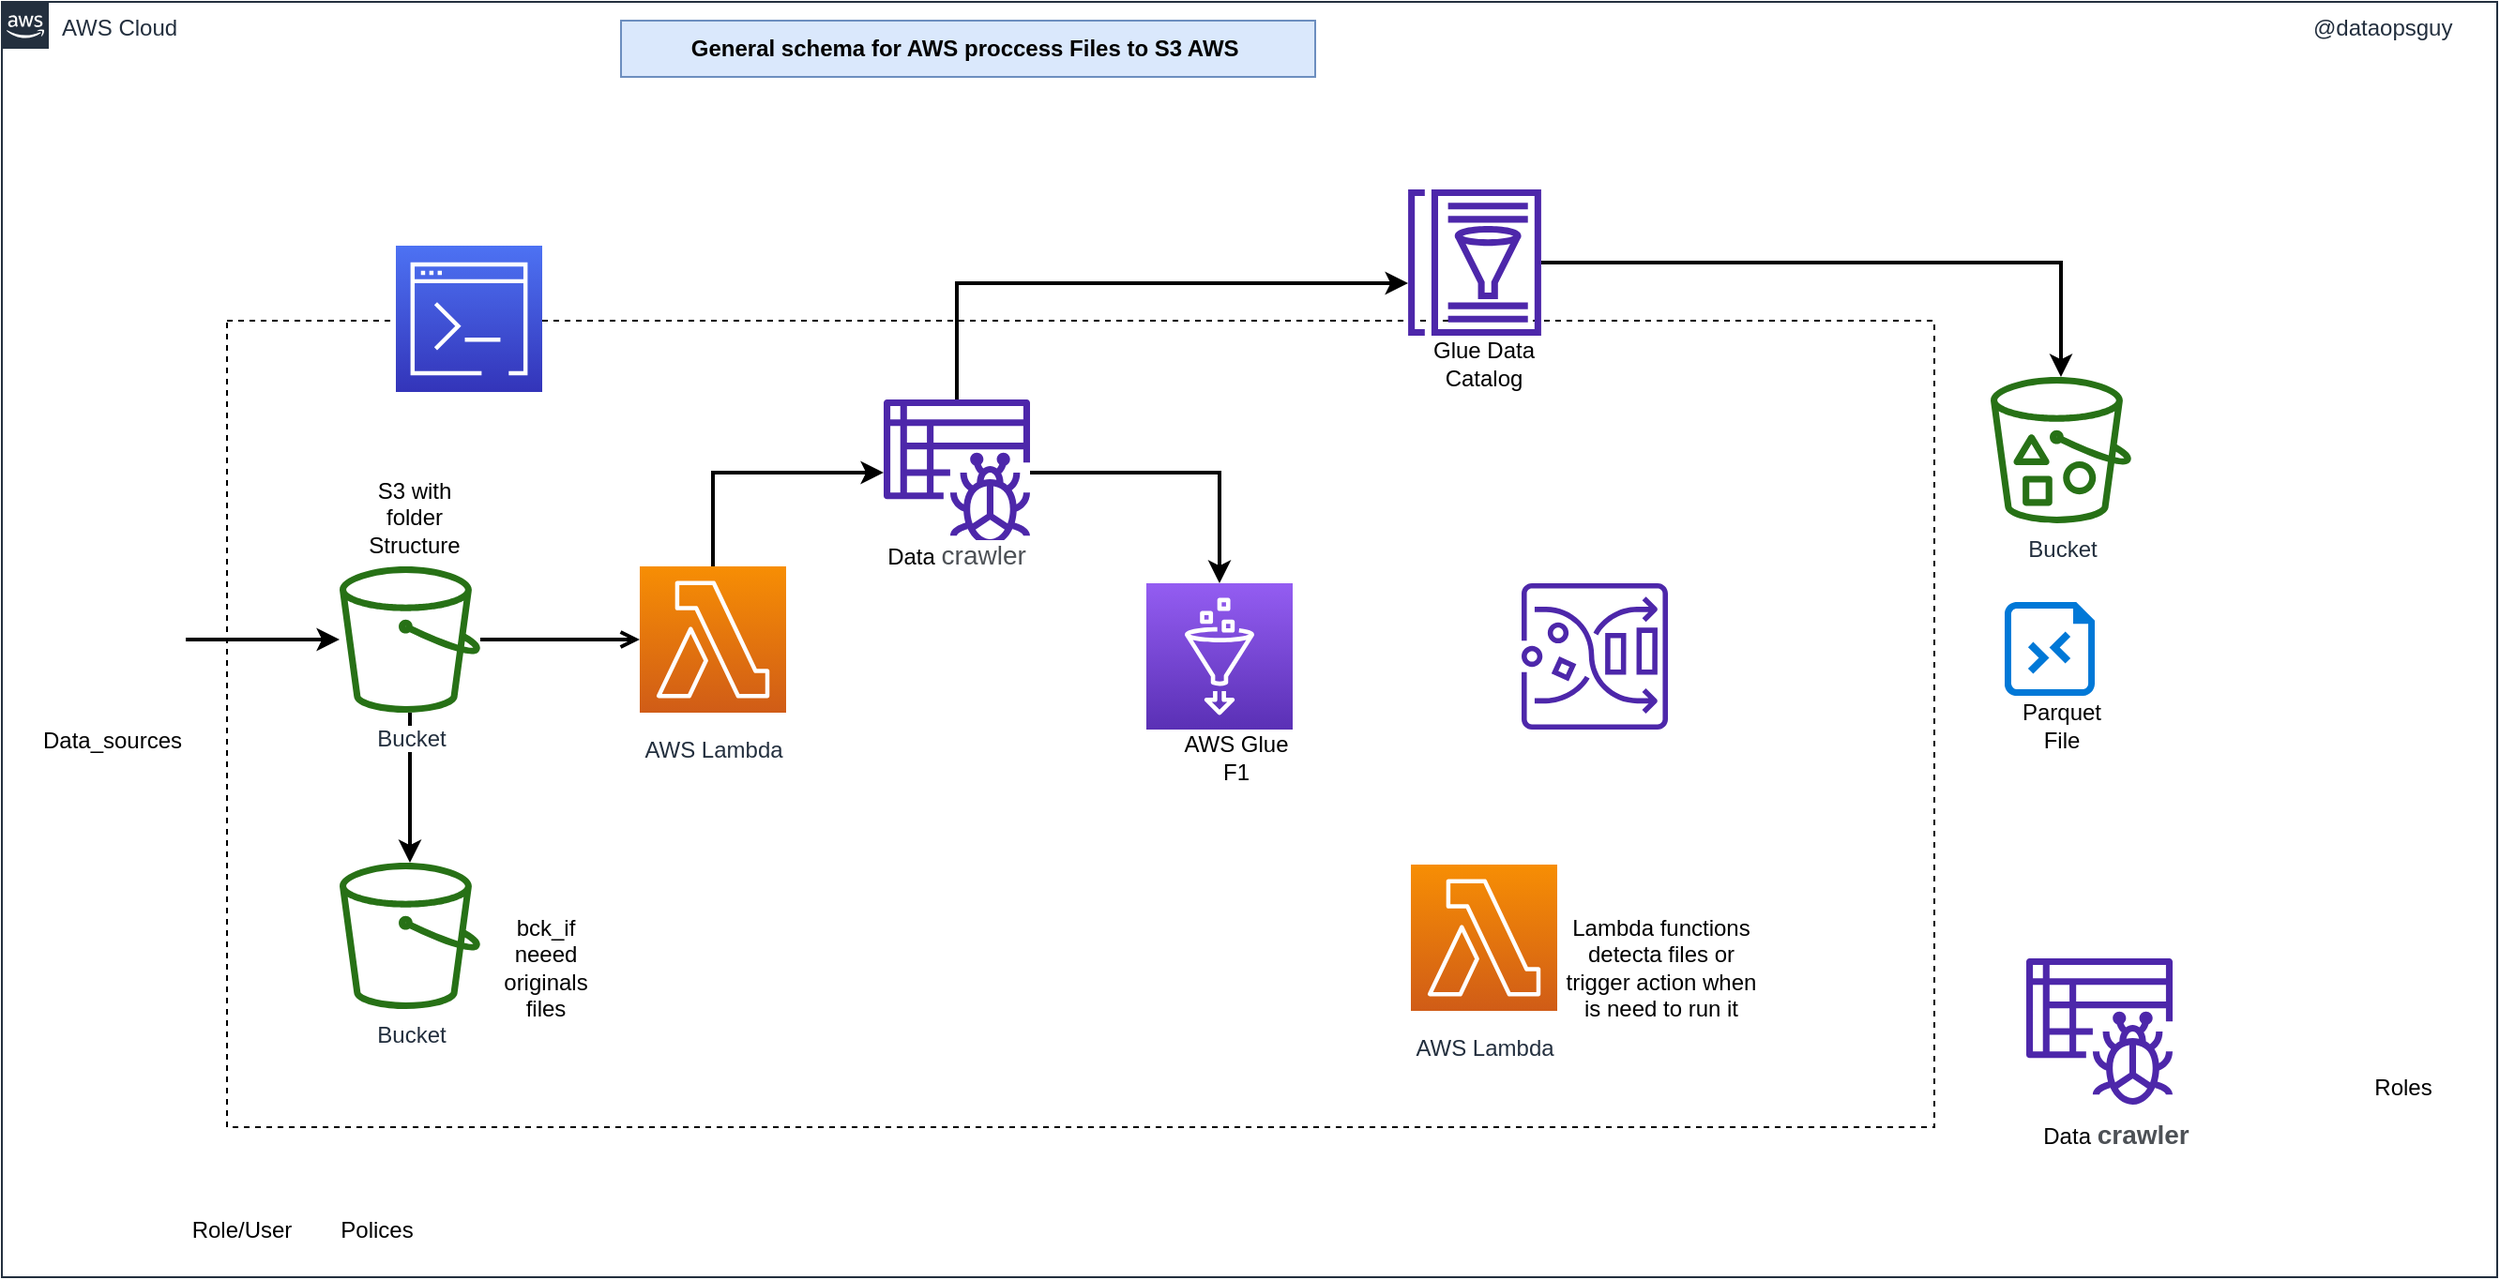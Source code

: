 <mxfile version="20.3.0" type="github" pages="2">
  <diagram name="AWS_S3_Glue" id="YycMQG0jKVHck7Y0xzeI">
    <mxGraphModel dx="1422" dy="762" grid="1" gridSize="10" guides="1" tooltips="1" connect="1" arrows="1" fold="1" page="1" pageScale="1" pageWidth="2336" pageHeight="1654" math="0" shadow="0">
      <root>
        <mxCell id="27Ol19HIDqQMcz8ErLN1-0" />
        <mxCell id="27Ol19HIDqQMcz8ErLN1-1" parent="27Ol19HIDqQMcz8ErLN1-0" />
        <mxCell id="27Ol19HIDqQMcz8ErLN1-3" value="AWS Cloud" style="points=[[0,0],[0.25,0],[0.5,0],[0.75,0],[1,0],[1,0.25],[1,0.5],[1,0.75],[1,1],[0.75,1],[0.5,1],[0.25,1],[0,1],[0,0.75],[0,0.5],[0,0.25]];outlineConnect=0;gradientColor=none;html=1;whiteSpace=wrap;fontSize=12;fontStyle=0;shape=mxgraph.aws4.group;grIcon=mxgraph.aws4.group_aws_cloud_alt;strokeColor=#232F3E;fillColor=none;verticalAlign=top;align=left;spacingLeft=30;fontColor=#232F3E;dashed=0;labelBackgroundColor=#ffffff;container=1;pointerEvents=0;collapsible=0;recursiveResize=0;" parent="27Ol19HIDqQMcz8ErLN1-1" vertex="1">
          <mxGeometry x="50" y="80" width="1330" height="680" as="geometry" />
        </mxCell>
        <mxCell id="27Ol19HIDqQMcz8ErLN1-4" style="edgeStyle=orthogonalEdgeStyle;rounded=0;orthogonalLoop=1;jettySize=auto;html=1;strokeWidth=2;" parent="27Ol19HIDqQMcz8ErLN1-3" source="27Ol19HIDqQMcz8ErLN1-5" target="27Ol19HIDqQMcz8ErLN1-6" edge="1">
          <mxGeometry relative="1" as="geometry" />
        </mxCell>
        <mxCell id="27Ol19HIDqQMcz8ErLN1-5" value="" style="shape=image;html=1;verticalAlign=top;verticalLabelPosition=bottom;labelBackgroundColor=#ffffff;imageAspect=0;aspect=fixed;image=https://cdn1.iconfinder.com/data/icons/bootstrap-vol-3/16/filetype-csv-128.png" parent="27Ol19HIDqQMcz8ErLN1-3" vertex="1">
          <mxGeometry x="20" y="301" width="78" height="78" as="geometry" />
        </mxCell>
        <mxCell id="BuzA3Bi35Psj4LvPRwkX-13" value="" style="edgeStyle=orthogonalEdgeStyle;rounded=0;orthogonalLoop=1;jettySize=auto;html=1;strokeWidth=2;" parent="27Ol19HIDqQMcz8ErLN1-3" source="27Ol19HIDqQMcz8ErLN1-6" target="BuzA3Bi35Psj4LvPRwkX-12" edge="1">
          <mxGeometry relative="1" as="geometry" />
        </mxCell>
        <mxCell id="27Ol19HIDqQMcz8ErLN1-6" value="Bucket" style="outlineConnect=0;fontColor=#232F3E;gradientColor=none;fillColor=#277116;strokeColor=none;dashed=0;verticalLabelPosition=bottom;verticalAlign=top;align=center;html=1;fontSize=12;fontStyle=0;aspect=fixed;pointerEvents=1;shape=mxgraph.aws4.bucket;labelBackgroundColor=#ffffff;" parent="27Ol19HIDqQMcz8ErLN1-3" vertex="1">
          <mxGeometry x="180" y="301" width="75" height="78" as="geometry" />
        </mxCell>
        <mxCell id="27Ol19HIDqQMcz8ErLN1-2" value="" style="rounded=0;whiteSpace=wrap;html=1;labelBackgroundColor=none;fillColor=none;dashed=1;container=1;pointerEvents=0;collapsible=0;recursiveResize=0;" parent="27Ol19HIDqQMcz8ErLN1-3" vertex="1">
          <mxGeometry x="120" y="170" width="910" height="430" as="geometry" />
        </mxCell>
        <mxCell id="BuzA3Bi35Psj4LvPRwkX-25" style="edgeStyle=orthogonalEdgeStyle;rounded=0;orthogonalLoop=1;jettySize=auto;html=1;strokeWidth=2;" parent="27Ol19HIDqQMcz8ErLN1-2" source="27Ol19HIDqQMcz8ErLN1-26" target="X7rByN3R1TnToOI3u63U-4" edge="1">
          <mxGeometry relative="1" as="geometry">
            <Array as="points">
              <mxPoint x="259" y="81" />
            </Array>
          </mxGeometry>
        </mxCell>
        <mxCell id="27Ol19HIDqQMcz8ErLN1-26" value="AWS Lambda" style="outlineConnect=0;fontColor=#232F3E;gradientColor=#F78E04;gradientDirection=north;fillColor=#D05C17;strokeColor=#ffffff;dashed=0;verticalLabelPosition=bottom;verticalAlign=top;align=center;html=1;fontSize=12;fontStyle=0;aspect=fixed;shape=mxgraph.aws4.resourceIcon;resIcon=mxgraph.aws4.lambda;labelBackgroundColor=#ffffff;spacingTop=6;" parent="27Ol19HIDqQMcz8ErLN1-2" vertex="1">
          <mxGeometry x="220" y="131" width="78" height="78" as="geometry" />
        </mxCell>
        <mxCell id="X7rByN3R1TnToOI3u63U-4" value="" style="sketch=0;outlineConnect=0;fontColor=#232F3E;gradientColor=none;fillColor=#4D27AA;strokeColor=none;dashed=0;verticalLabelPosition=bottom;verticalAlign=top;align=center;html=1;fontSize=12;fontStyle=0;aspect=fixed;pointerEvents=1;shape=mxgraph.aws4.glue_crawlers;" parent="27Ol19HIDqQMcz8ErLN1-2" vertex="1">
          <mxGeometry x="350" y="42" width="78" height="78" as="geometry" />
        </mxCell>
        <mxCell id="X7rByN3R1TnToOI3u63U-3" value="" style="sketch=0;points=[[0,0,0],[0.25,0,0],[0.5,0,0],[0.75,0,0],[1,0,0],[0,1,0],[0.25,1,0],[0.5,1,0],[0.75,1,0],[1,1,0],[0,0.25,0],[0,0.5,0],[0,0.75,0],[1,0.25,0],[1,0.5,0],[1,0.75,0]];outlineConnect=0;fontColor=#232F3E;gradientColor=#4D72F3;gradientDirection=north;fillColor=#3334B9;strokeColor=#ffffff;dashed=0;verticalLabelPosition=bottom;verticalAlign=top;align=center;html=1;fontSize=12;fontStyle=0;aspect=fixed;shape=mxgraph.aws4.resourceIcon;resIcon=mxgraph.aws4.command_line_interface;" parent="27Ol19HIDqQMcz8ErLN1-2" vertex="1">
          <mxGeometry x="90" y="-40" width="78" height="78" as="geometry" />
        </mxCell>
        <mxCell id="X7rByN3R1TnToOI3u63U-2" value="" style="sketch=0;points=[[0,0,0],[0.25,0,0],[0.5,0,0],[0.75,0,0],[1,0,0],[0,1,0],[0.25,1,0],[0.5,1,0],[0.75,1,0],[1,1,0],[0,0.25,0],[0,0.5,0],[0,0.75,0],[1,0.25,0],[1,0.5,0],[1,0.75,0]];outlineConnect=0;fontColor=#232F3E;gradientColor=#945DF2;gradientDirection=north;fillColor=#5A30B5;strokeColor=#ffffff;dashed=0;verticalLabelPosition=bottom;verticalAlign=top;align=center;html=1;fontSize=12;fontStyle=0;aspect=fixed;shape=mxgraph.aws4.resourceIcon;resIcon=mxgraph.aws4.glue;" parent="27Ol19HIDqQMcz8ErLN1-2" vertex="1">
          <mxGeometry x="490" y="140" width="78" height="78" as="geometry" />
        </mxCell>
        <mxCell id="BuzA3Bi35Psj4LvPRwkX-3" style="edgeStyle=orthogonalEdgeStyle;rounded=0;orthogonalLoop=1;jettySize=auto;html=1;strokeWidth=2;" parent="27Ol19HIDqQMcz8ErLN1-2" source="X7rByN3R1TnToOI3u63U-4" target="X7rByN3R1TnToOI3u63U-2" edge="1">
          <mxGeometry relative="1" as="geometry" />
        </mxCell>
        <mxCell id="BuzA3Bi35Psj4LvPRwkX-7" value="AWS Glue F1" style="text;html=1;strokeColor=none;fillColor=none;align=center;verticalAlign=middle;whiteSpace=wrap;rounded=0;" parent="27Ol19HIDqQMcz8ErLN1-2" vertex="1">
          <mxGeometry x="508" y="218" width="60" height="30" as="geometry" />
        </mxCell>
        <mxCell id="BuzA3Bi35Psj4LvPRwkX-20" value="bck_if neeed originals files" style="text;html=1;strokeColor=none;fillColor=none;align=center;verticalAlign=middle;whiteSpace=wrap;rounded=0;" parent="27Ol19HIDqQMcz8ErLN1-2" vertex="1">
          <mxGeometry x="140" y="330" width="60" height="30" as="geometry" />
        </mxCell>
        <mxCell id="BuzA3Bi35Psj4LvPRwkX-21" value="S3 with folder Structure" style="text;html=1;strokeColor=none;fillColor=none;align=center;verticalAlign=middle;whiteSpace=wrap;rounded=0;" parent="27Ol19HIDqQMcz8ErLN1-2" vertex="1">
          <mxGeometry x="70" y="90" width="60" height="30" as="geometry" />
        </mxCell>
        <mxCell id="BuzA3Bi35Psj4LvPRwkX-6" value="Data&amp;nbsp;&lt;span style=&quot;color: rgb(77, 81, 86); font-family: arial, sans-serif; font-size: 14px; text-align: start; background-color: rgb(255, 255, 255);&quot; class=&quot;hcV4Re nkGKTb&quot;&gt;crawler&lt;/span&gt;" style="text;html=1;strokeColor=none;fillColor=none;align=center;verticalAlign=middle;whiteSpace=wrap;rounded=0;" parent="27Ol19HIDqQMcz8ErLN1-2" vertex="1">
          <mxGeometry x="359" y="110" width="60" height="30" as="geometry" />
        </mxCell>
        <mxCell id="K2hohYuigpaxFcC9Kort-7" value="Glue Data Catalog" style="text;html=1;strokeColor=none;fillColor=none;align=center;verticalAlign=middle;whiteSpace=wrap;rounded=0;" vertex="1" parent="27Ol19HIDqQMcz8ErLN1-2">
          <mxGeometry x="640" y="8" width="60" height="30" as="geometry" />
        </mxCell>
        <mxCell id="K2hohYuigpaxFcC9Kort-8" value="" style="sketch=0;outlineConnect=0;fontColor=#232F3E;gradientColor=none;fillColor=#4D27AA;strokeColor=none;dashed=0;verticalLabelPosition=bottom;verticalAlign=top;align=center;html=1;fontSize=12;fontStyle=0;aspect=fixed;pointerEvents=1;shape=mxgraph.aws4.glue_databrew;" vertex="1" parent="27Ol19HIDqQMcz8ErLN1-2">
          <mxGeometry x="690" y="140" width="78" height="78" as="geometry" />
        </mxCell>
        <mxCell id="K2hohYuigpaxFcC9Kort-44" value="AWS Lambda" style="outlineConnect=0;fontColor=#232F3E;gradientColor=#F78E04;gradientDirection=north;fillColor=#D05C17;strokeColor=#ffffff;dashed=0;verticalLabelPosition=bottom;verticalAlign=top;align=center;html=1;fontSize=12;fontStyle=0;aspect=fixed;shape=mxgraph.aws4.resourceIcon;resIcon=mxgraph.aws4.lambda;labelBackgroundColor=#ffffff;spacingTop=6;" vertex="1" parent="27Ol19HIDqQMcz8ErLN1-2">
          <mxGeometry x="631" y="290" width="78" height="78" as="geometry" />
        </mxCell>
        <mxCell id="K2hohYuigpaxFcC9Kort-46" value="Lambda functions detecta files or trigger action when is need to run it" style="text;html=1;strokeColor=none;fillColor=none;align=center;verticalAlign=middle;whiteSpace=wrap;rounded=0;" vertex="1" parent="27Ol19HIDqQMcz8ErLN1-2">
          <mxGeometry x="709" y="290" width="111" height="110" as="geometry" />
        </mxCell>
        <mxCell id="X7rByN3R1TnToOI3u63U-6" value="&lt;font color=&quot;#232f3e&quot;&gt;&lt;span style=&quot;background-color: rgb(255, 255, 255);&quot;&gt;@dataopsguy&lt;/span&gt;&lt;/font&gt;" style="text;whiteSpace=wrap;html=1;" parent="27Ol19HIDqQMcz8ErLN1-3" vertex="1">
          <mxGeometry x="1230" width="100" height="40" as="geometry" />
        </mxCell>
        <mxCell id="27Ol19HIDqQMcz8ErLN1-11" value="" style="edgeStyle=orthogonalEdgeStyle;rounded=0;orthogonalLoop=1;jettySize=auto;html=1;endArrow=open;endFill=0;strokeWidth=2;" parent="27Ol19HIDqQMcz8ErLN1-3" source="27Ol19HIDqQMcz8ErLN1-6" target="27Ol19HIDqQMcz8ErLN1-26" edge="1">
          <mxGeometry relative="1" as="geometry">
            <mxPoint x="398" y="269" as="sourcePoint" />
            <mxPoint x="340" y="340" as="targetPoint" />
          </mxGeometry>
        </mxCell>
        <mxCell id="BuzA3Bi35Psj4LvPRwkX-4" value="General schema for AWS proccess Files to S3 AWS&amp;nbsp;" style="text;html=1;strokeColor=#6c8ebf;fillColor=#dae8fc;align=center;verticalAlign=middle;whiteSpace=wrap;rounded=0;fontStyle=1" parent="27Ol19HIDqQMcz8ErLN1-3" vertex="1">
          <mxGeometry x="330" y="10" width="370" height="30" as="geometry" />
        </mxCell>
        <mxCell id="BuzA3Bi35Psj4LvPRwkX-5" value="Roles" style="text;html=1;strokeColor=none;fillColor=none;align=center;verticalAlign=middle;whiteSpace=wrap;rounded=0;" parent="27Ol19HIDqQMcz8ErLN1-3" vertex="1">
          <mxGeometry x="1250" y="564" width="60" height="30" as="geometry" />
        </mxCell>
        <mxCell id="BuzA3Bi35Psj4LvPRwkX-9" value="Polices" style="text;html=1;strokeColor=none;fillColor=none;align=center;verticalAlign=middle;whiteSpace=wrap;rounded=0;" parent="27Ol19HIDqQMcz8ErLN1-3" vertex="1">
          <mxGeometry x="170" y="640" width="60" height="30" as="geometry" />
        </mxCell>
        <mxCell id="27Ol19HIDqQMcz8ErLN1-21" value="Bucket" style="outlineConnect=0;fontColor=#232F3E;gradientColor=none;fillColor=#277116;strokeColor=none;dashed=0;verticalLabelPosition=bottom;verticalAlign=top;align=center;html=1;fontSize=12;fontStyle=0;aspect=fixed;pointerEvents=1;shape=mxgraph.aws4.bucket_with_objects;labelBackgroundColor=#ffffff;" parent="27Ol19HIDqQMcz8ErLN1-3" vertex="1">
          <mxGeometry x="1060" y="200" width="75" height="78" as="geometry" />
        </mxCell>
        <mxCell id="BuzA3Bi35Psj4LvPRwkX-12" value="Bucket" style="outlineConnect=0;fontColor=#232F3E;gradientColor=none;fillColor=#277116;strokeColor=none;dashed=0;verticalLabelPosition=bottom;verticalAlign=top;align=center;html=1;fontSize=12;fontStyle=0;aspect=fixed;pointerEvents=1;shape=mxgraph.aws4.bucket;labelBackgroundColor=#ffffff;" parent="27Ol19HIDqQMcz8ErLN1-3" vertex="1">
          <mxGeometry x="180" y="459" width="75" height="78" as="geometry" />
        </mxCell>
        <mxCell id="BuzA3Bi35Psj4LvPRwkX-14" value="" style="sketch=0;aspect=fixed;pointerEvents=1;shadow=0;dashed=0;html=1;strokeColor=none;labelPosition=center;verticalLabelPosition=bottom;verticalAlign=top;align=center;shape=mxgraph.azure.rdp_remoting_file;fillColor=#0078D7;" parent="27Ol19HIDqQMcz8ErLN1-3" vertex="1">
          <mxGeometry x="1067.5" y="320" width="48" height="50" as="geometry" />
        </mxCell>
        <mxCell id="BuzA3Bi35Psj4LvPRwkX-15" value="Parquet File" style="text;html=1;strokeColor=none;fillColor=none;align=center;verticalAlign=middle;whiteSpace=wrap;rounded=0;" parent="27Ol19HIDqQMcz8ErLN1-3" vertex="1">
          <mxGeometry x="1067.5" y="371" width="60" height="30" as="geometry" />
        </mxCell>
        <mxCell id="BuzA3Bi35Psj4LvPRwkX-16" value="" style="sketch=0;outlineConnect=0;fontColor=#232F3E;gradientColor=none;fillColor=#4D27AA;strokeColor=none;dashed=0;verticalLabelPosition=bottom;verticalAlign=top;align=center;html=1;fontSize=12;fontStyle=0;aspect=fixed;pointerEvents=1;shape=mxgraph.aws4.glue_crawlers;" parent="27Ol19HIDqQMcz8ErLN1-3" vertex="1">
          <mxGeometry x="1079" y="510" width="78" height="78" as="geometry" />
        </mxCell>
        <mxCell id="BuzA3Bi35Psj4LvPRwkX-17" value="Data&amp;nbsp;&lt;span style=&quot;font-weight: 800; color: rgb(77, 81, 86); font-family: arial, sans-serif; font-size: 14px; text-align: start; background-color: rgb(255, 255, 255);&quot; class=&quot;hcV4Re nkGKTb&quot;&gt;crawler&lt;/span&gt;" style="text;html=1;strokeColor=none;fillColor=none;align=center;verticalAlign=middle;whiteSpace=wrap;rounded=0;" parent="27Ol19HIDqQMcz8ErLN1-3" vertex="1">
          <mxGeometry x="1097" y="589" width="60" height="30" as="geometry" />
        </mxCell>
        <mxCell id="BuzA3Bi35Psj4LvPRwkX-18" value="Data_sources" style="text;html=1;strokeColor=none;fillColor=none;align=center;verticalAlign=middle;whiteSpace=wrap;rounded=0;" parent="27Ol19HIDqQMcz8ErLN1-3" vertex="1">
          <mxGeometry x="29" y="379" width="60" height="30" as="geometry" />
        </mxCell>
        <mxCell id="BuzA3Bi35Psj4LvPRwkX-26" value="Role/User" style="text;html=1;strokeColor=none;fillColor=none;align=center;verticalAlign=middle;whiteSpace=wrap;rounded=0;" parent="27Ol19HIDqQMcz8ErLN1-3" vertex="1">
          <mxGeometry x="98" y="640" width="60" height="30" as="geometry" />
        </mxCell>
        <mxCell id="K2hohYuigpaxFcC9Kort-9" style="edgeStyle=orthogonalEdgeStyle;rounded=0;orthogonalLoop=1;jettySize=auto;html=1;strokeWidth=2;" edge="1" parent="27Ol19HIDqQMcz8ErLN1-3" source="K2hohYuigpaxFcC9Kort-1" target="27Ol19HIDqQMcz8ErLN1-21">
          <mxGeometry relative="1" as="geometry" />
        </mxCell>
        <mxCell id="K2hohYuigpaxFcC9Kort-1" value="" style="sketch=0;outlineConnect=0;fontColor=#232F3E;gradientColor=none;fillColor=#4D27AA;strokeColor=none;dashed=0;verticalLabelPosition=bottom;verticalAlign=top;align=center;html=1;fontSize=12;fontStyle=0;aspect=fixed;pointerEvents=1;shape=mxgraph.aws4.glue_data_catalog;" vertex="1" parent="27Ol19HIDqQMcz8ErLN1-3">
          <mxGeometry x="749" y="100" width="72" height="78" as="geometry" />
        </mxCell>
        <mxCell id="K2hohYuigpaxFcC9Kort-4" style="edgeStyle=orthogonalEdgeStyle;rounded=0;orthogonalLoop=1;jettySize=auto;html=1;strokeWidth=2;" edge="1" parent="27Ol19HIDqQMcz8ErLN1-3" source="X7rByN3R1TnToOI3u63U-4" target="K2hohYuigpaxFcC9Kort-1">
          <mxGeometry relative="1" as="geometry">
            <Array as="points">
              <mxPoint x="509" y="150" />
            </Array>
          </mxGeometry>
        </mxCell>
      </root>
    </mxGraphModel>
  </diagram>
  <diagram id="Ht1M8jgEwFfnCIfOTk4-" name="AWS_Glue_plan">
    <mxGraphModel dx="1422" dy="762" grid="1" gridSize="10" guides="1" tooltips="1" connect="1" arrows="1" fold="1" page="1" pageScale="1" pageWidth="1169" pageHeight="827" math="0" shadow="0">
      <root>
        <mxCell id="0" />
        <mxCell id="1" parent="0" />
        <mxCell id="UEzPUAAOIrF-is8g5C7q-107" value="" style="rounded=0;whiteSpace=wrap;html=1;labelBackgroundColor=none;fillColor=none;dashed=1;container=1;pointerEvents=0;collapsible=0;recursiveResize=0;" parent="1" vertex="1">
          <mxGeometry x="340" y="290" width="480" height="430" as="geometry" />
        </mxCell>
        <mxCell id="UEzPUAAOIrF-is8g5C7q-74" value="AWS Cloud" style="points=[[0,0],[0.25,0],[0.5,0],[0.75,0],[1,0],[1,0.25],[1,0.5],[1,0.75],[1,1],[0.75,1],[0.5,1],[0.25,1],[0,1],[0,0.75],[0,0.5],[0,0.25]];outlineConnect=0;gradientColor=none;html=1;whiteSpace=wrap;fontSize=12;fontStyle=0;shape=mxgraph.aws4.group;grIcon=mxgraph.aws4.group_aws_cloud_alt;strokeColor=#232F3E;fillColor=none;verticalAlign=top;align=left;spacingLeft=30;fontColor=#232F3E;dashed=0;labelBackgroundColor=#ffffff;container=1;pointerEvents=0;collapsible=0;recursiveResize=0;" parent="1" vertex="1">
          <mxGeometry x="50" y="80" width="780" height="680" as="geometry" />
        </mxCell>
        <mxCell id="oE7M9QJ5uVzOgLbk0iZZ-5" style="edgeStyle=orthogonalEdgeStyle;rounded=0;orthogonalLoop=1;jettySize=auto;html=1;" parent="UEzPUAAOIrF-is8g5C7q-74" source="oE7M9QJ5uVzOgLbk0iZZ-1" target="UEzPUAAOIrF-is8g5C7q-98" edge="1">
          <mxGeometry relative="1" as="geometry" />
        </mxCell>
        <mxCell id="oE7M9QJ5uVzOgLbk0iZZ-1" value="" style="shape=image;html=1;verticalAlign=top;verticalLabelPosition=bottom;labelBackgroundColor=#ffffff;imageAspect=0;aspect=fixed;image=https://cdn1.iconfinder.com/data/icons/bootstrap-vol-3/16/filetype-csv-128.png" parent="UEzPUAAOIrF-is8g5C7q-74" vertex="1">
          <mxGeometry x="10" y="301" width="78" height="78" as="geometry" />
        </mxCell>
        <mxCell id="UEzPUAAOIrF-is8g5C7q-98" value="Bucket" style="outlineConnect=0;fontColor=#232F3E;gradientColor=none;fillColor=#277116;strokeColor=none;dashed=0;verticalLabelPosition=bottom;verticalAlign=top;align=center;html=1;fontSize=12;fontStyle=0;aspect=fixed;pointerEvents=1;shape=mxgraph.aws4.bucket;labelBackgroundColor=#ffffff;" parent="UEzPUAAOIrF-is8g5C7q-74" vertex="1">
          <mxGeometry x="180" y="301" width="75" height="78" as="geometry" />
        </mxCell>
        <mxCell id="UEzPUAAOIrF-is8g5C7q-88" value="" style="edgeStyle=orthogonalEdgeStyle;rounded=0;orthogonalLoop=1;jettySize=auto;html=1;endArrow=open;endFill=0;strokeWidth=2;" parent="1" target="UEzPUAAOIrF-is8g5C7q-77" edge="1">
          <mxGeometry relative="1" as="geometry">
            <mxPoint x="168" y="179" as="sourcePoint" />
          </mxGeometry>
        </mxCell>
        <mxCell id="UEzPUAAOIrF-is8g5C7q-89" value="" style="edgeStyle=orthogonalEdgeStyle;rounded=0;orthogonalLoop=1;jettySize=auto;html=1;endArrow=open;endFill=0;strokeWidth=2;" parent="1" source="UEzPUAAOIrF-is8g5C7q-77" target="UEzPUAAOIrF-is8g5C7q-79" edge="1">
          <mxGeometry relative="1" as="geometry">
            <Array as="points">
              <mxPoint x="248" y="350" />
            </Array>
          </mxGeometry>
        </mxCell>
        <mxCell id="UEzPUAAOIrF-is8g5C7q-106" style="edgeStyle=orthogonalEdgeStyle;rounded=0;orthogonalLoop=1;jettySize=auto;html=1;endArrow=open;endFill=0;strokeWidth=2;" parent="1" source="UEzPUAAOIrF-is8g5C7q-77" target="UEzPUAAOIrF-is8g5C7q-78" edge="1">
          <mxGeometry relative="1" as="geometry" />
        </mxCell>
        <mxCell id="UEzPUAAOIrF-is8g5C7q-104" style="edgeStyle=orthogonalEdgeStyle;rounded=0;orthogonalLoop=1;jettySize=auto;html=1;endArrow=open;endFill=0;strokeWidth=2;" parent="1" source="UEzPUAAOIrF-is8g5C7q-78" edge="1" target="bIaiEQJN1W0YHU1YslFM-1">
          <mxGeometry relative="1" as="geometry">
            <mxPoint x="1057.5" y="310" as="targetPoint" />
          </mxGeometry>
        </mxCell>
        <mxCell id="UEzPUAAOIrF-is8g5C7q-90" value="" style="edgeStyle=orthogonalEdgeStyle;rounded=0;orthogonalLoop=1;jettySize=auto;html=1;endArrow=open;endFill=0;strokeWidth=2;" parent="1" source="UEzPUAAOIrF-is8g5C7q-79" target="UEzPUAAOIrF-is8g5C7q-80" edge="1">
          <mxGeometry relative="1" as="geometry" />
        </mxCell>
        <mxCell id="UEzPUAAOIrF-is8g5C7q-91" value="" style="edgeStyle=orthogonalEdgeStyle;rounded=0;orthogonalLoop=1;jettySize=auto;html=1;endArrow=open;endFill=0;strokeWidth=2;" parent="1" source="UEzPUAAOIrF-is8g5C7q-80" target="UEzPUAAOIrF-is8g5C7q-81" edge="1">
          <mxGeometry relative="1" as="geometry" />
        </mxCell>
        <mxCell id="UEzPUAAOIrF-is8g5C7q-92" value="" style="edgeStyle=orthogonalEdgeStyle;rounded=0;orthogonalLoop=1;jettySize=auto;html=1;endArrow=open;endFill=0;strokeWidth=2;" parent="1" source="UEzPUAAOIrF-is8g5C7q-81" target="UEzPUAAOIrF-is8g5C7q-82" edge="1">
          <mxGeometry relative="1" as="geometry" />
        </mxCell>
        <mxCell id="UEzPUAAOIrF-is8g5C7q-93" style="edgeStyle=orthogonalEdgeStyle;rounded=0;orthogonalLoop=1;jettySize=auto;html=1;endArrow=open;endFill=0;strokeWidth=2;" parent="1" source="UEzPUAAOIrF-is8g5C7q-82" target="UEzPUAAOIrF-is8g5C7q-85" edge="1">
          <mxGeometry relative="1" as="geometry">
            <Array as="points">
              <mxPoint x="762" y="480" />
            </Array>
          </mxGeometry>
        </mxCell>
        <mxCell id="UEzPUAAOIrF-is8g5C7q-105" value="Monitor template" style="edgeStyle=orthogonalEdgeStyle;rounded=0;orthogonalLoop=1;jettySize=auto;html=1;endArrow=open;endFill=0;strokeWidth=2;" parent="1" target="UEzPUAAOIrF-is8g5C7q-80" edge="1">
          <mxGeometry x="0.121" y="-10" relative="1" as="geometry">
            <Array as="points">
              <mxPoint x="919" y="270" />
              <mxPoint x="519" y="270" />
            </Array>
            <mxPoint as="offset" />
            <mxPoint x="919" y="310" as="sourcePoint" />
          </mxGeometry>
        </mxCell>
        <mxCell id="UEzPUAAOIrF-is8g5C7q-96" style="edgeStyle=orthogonalEdgeStyle;rounded=0;orthogonalLoop=1;jettySize=auto;html=1;endArrow=open;endFill=0;strokeWidth=2;startArrow=open;startFill=0;" parent="1" source="UEzPUAAOIrF-is8g5C7q-85" target="UEzPUAAOIrF-is8g5C7q-86" edge="1">
          <mxGeometry relative="1" as="geometry">
            <Array as="points">
              <mxPoint x="638" y="560" />
              <mxPoint x="528" y="560" />
            </Array>
          </mxGeometry>
        </mxCell>
        <mxCell id="UEzPUAAOIrF-is8g5C7q-97" style="edgeStyle=orthogonalEdgeStyle;rounded=0;orthogonalLoop=1;jettySize=auto;html=1;endArrow=open;endFill=0;strokeWidth=2;startArrow=open;startFill=0;" parent="1" source="UEzPUAAOIrF-is8g5C7q-85" target="UEzPUAAOIrF-is8g5C7q-87" edge="1">
          <mxGeometry relative="1" as="geometry">
            <Array as="points">
              <mxPoint x="684" y="560" />
              <mxPoint x="859" y="560" />
            </Array>
          </mxGeometry>
        </mxCell>
        <mxCell id="UEzPUAAOIrF-is8g5C7q-100" style="edgeStyle=orthogonalEdgeStyle;rounded=0;orthogonalLoop=1;jettySize=auto;html=1;endArrow=open;endFill=0;strokeWidth=2;" parent="1" source="UEzPUAAOIrF-is8g5C7q-86" target="UEzPUAAOIrF-is8g5C7q-98" edge="1">
          <mxGeometry relative="1" as="geometry" />
        </mxCell>
        <mxCell id="UEzPUAAOIrF-is8g5C7q-77" value="Bucket" style="outlineConnect=0;fontColor=#232F3E;gradientColor=none;fillColor=#277116;strokeColor=none;dashed=0;verticalLabelPosition=bottom;verticalAlign=top;align=center;html=1;fontSize=12;fontStyle=0;aspect=fixed;pointerEvents=1;shape=mxgraph.aws4.bucket_with_objects;labelBackgroundColor=#ffffff;" parent="1" vertex="1">
          <mxGeometry x="210" y="140" width="75" height="78" as="geometry" />
        </mxCell>
        <mxCell id="UEzPUAAOIrF-is8g5C7q-78" value="Bucket" style="outlineConnect=0;fontColor=#232F3E;gradientColor=none;fillColor=#277116;strokeColor=none;dashed=0;verticalLabelPosition=bottom;verticalAlign=top;align=center;html=1;fontSize=12;fontStyle=0;aspect=fixed;pointerEvents=1;shape=mxgraph.aws4.bucket_with_objects;labelBackgroundColor=#ffffff;" parent="1" vertex="1">
          <mxGeometry x="1020" y="140" width="75" height="78" as="geometry" />
        </mxCell>
        <mxCell id="UEzPUAAOIrF-is8g5C7q-79" value="AWS&lt;br&gt;CloudTrail" style="outlineConnect=0;fontColor=#232F3E;gradientColor=#F34482;gradientDirection=north;fillColor=#BC1356;strokeColor=#ffffff;dashed=0;verticalLabelPosition=bottom;verticalAlign=top;align=center;html=1;fontSize=12;fontStyle=0;aspect=fixed;shape=mxgraph.aws4.resourceIcon;resIcon=mxgraph.aws4.cloudtrail;labelBackgroundColor=#ffffff;" parent="1" vertex="1">
          <mxGeometry x="370" y="310" width="78" height="78" as="geometry" />
        </mxCell>
        <mxCell id="UEzPUAAOIrF-is8g5C7q-80" value="Amazon&lt;br&gt;CloudWatch" style="outlineConnect=0;fontColor=#232F3E;gradientColor=#F34482;gradientDirection=north;fillColor=#BC1356;strokeColor=#ffffff;dashed=0;verticalLabelPosition=bottom;verticalAlign=top;align=center;html=1;fontSize=12;fontStyle=0;aspect=fixed;shape=mxgraph.aws4.resourceIcon;resIcon=mxgraph.aws4.cloudwatch;labelBackgroundColor=#ffffff;" parent="1" vertex="1">
          <mxGeometry x="480" y="310" width="78" height="78" as="geometry" />
        </mxCell>
        <mxCell id="UEzPUAAOIrF-is8g5C7q-81" value="Amazon Simple&lt;br&gt;Notification Service&lt;br&gt;" style="outlineConnect=0;fontColor=#232F3E;gradientColor=#F34482;gradientDirection=north;fillColor=#BC1356;strokeColor=#ffffff;dashed=0;verticalLabelPosition=bottom;verticalAlign=top;align=center;html=1;fontSize=12;fontStyle=0;aspect=fixed;shape=mxgraph.aws4.resourceIcon;resIcon=mxgraph.aws4.sns;labelBackgroundColor=#ffffff;" parent="1" vertex="1">
          <mxGeometry x="600" y="310" width="78" height="78" as="geometry" />
        </mxCell>
        <mxCell id="UEzPUAAOIrF-is8g5C7q-82" value="Amazon Simple&lt;br&gt;Queue Service&lt;br&gt;" style="outlineConnect=0;fontColor=#232F3E;gradientColor=#F34482;gradientDirection=north;fillColor=#BC1356;strokeColor=#ffffff;dashed=0;verticalLabelPosition=bottom;verticalAlign=top;align=center;html=1;fontSize=12;fontStyle=0;aspect=fixed;shape=mxgraph.aws4.resourceIcon;resIcon=mxgraph.aws4.sqs;labelBackgroundColor=#ffffff;" parent="1" vertex="1">
          <mxGeometry x="723" y="310" width="78" height="78" as="geometry" />
        </mxCell>
        <mxCell id="UEzPUAAOIrF-is8g5C7q-85" value="AWS Lambda" style="outlineConnect=0;fontColor=#232F3E;gradientColor=#F78E04;gradientDirection=north;fillColor=#D05C17;strokeColor=#ffffff;dashed=0;verticalLabelPosition=bottom;verticalAlign=top;align=center;html=1;fontSize=12;fontStyle=0;aspect=fixed;shape=mxgraph.aws4.resourceIcon;resIcon=mxgraph.aws4.lambda;labelBackgroundColor=#ffffff;spacingTop=6;" parent="1" vertex="1">
          <mxGeometry x="599" y="450" width="78" height="78" as="geometry" />
        </mxCell>
        <mxCell id="UEzPUAAOIrF-is8g5C7q-86" value="Amazon Kinesis&lt;br&gt;Data&amp;nbsp;Firehose" style="outlineConnect=0;fontColor=#232F3E;gradientColor=#945DF2;gradientDirection=north;fillColor=#5A30B5;strokeColor=#ffffff;dashed=0;verticalLabelPosition=bottom;verticalAlign=top;align=center;html=1;fontSize=12;fontStyle=0;aspect=fixed;shape=mxgraph.aws4.resourceIcon;resIcon=mxgraph.aws4.kinesis_data_firehose;labelBackgroundColor=#ffffff;" parent="1" vertex="1">
          <mxGeometry x="489" y="590" width="78" height="78" as="geometry" />
        </mxCell>
        <mxCell id="UEzPUAAOIrF-is8g5C7q-87" value="Amazon&lt;br&gt;DynamoDB" style="outlineConnect=0;fontColor=#232F3E;gradientColor=#4D72F3;gradientDirection=north;fillColor=#3334B9;strokeColor=#ffffff;dashed=0;verticalLabelPosition=bottom;verticalAlign=top;align=center;html=1;fontSize=12;fontStyle=0;aspect=fixed;shape=mxgraph.aws4.resourceIcon;resIcon=mxgraph.aws4.dynamodb;labelBackgroundColor=#ffffff;" parent="1" vertex="1">
          <mxGeometry x="710" y="590" width="78" height="78" as="geometry" />
        </mxCell>
        <mxCell id="UEzPUAAOIrF-is8g5C7q-108" value="" style="rounded=0;whiteSpace=wrap;html=1;labelBackgroundColor=none;fillColor=none;dashed=1;container=1;pointerEvents=0;collapsible=0;recursiveResize=0;" parent="1" vertex="1">
          <mxGeometry x="860" y="80" width="250" height="680" as="geometry" />
        </mxCell>
        <mxCell id="bIaiEQJN1W0YHU1YslFM-1" value="Bucket" style="outlineConnect=0;fontColor=#232F3E;gradientColor=none;fillColor=#277116;strokeColor=none;dashed=0;verticalLabelPosition=bottom;verticalAlign=top;align=center;html=1;fontSize=12;fontStyle=0;aspect=fixed;pointerEvents=1;shape=mxgraph.aws4.bucket;labelBackgroundColor=#ffffff;" vertex="1" parent="UEzPUAAOIrF-is8g5C7q-108">
          <mxGeometry x="100" y="223" width="75" height="78" as="geometry" />
        </mxCell>
      </root>
    </mxGraphModel>
  </diagram>
</mxfile>
